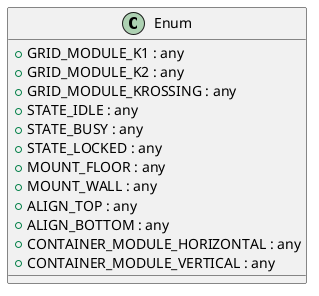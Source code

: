 @startuml
class Enum{
  +GRID_MODULE_K1 : any
  +GRID_MODULE_K2 : any
  +GRID_MODULE_KROSSING : any
  +STATE_IDLE : any
  +STATE_BUSY : any
  +STATE_LOCKED : any
  +MOUNT_FLOOR : any
  +MOUNT_WALL : any
  +ALIGN_TOP : any
  +ALIGN_BOTTOM : any
  +CONTAINER_MODULE_HORIZONTAL : any
  +CONTAINER_MODULE_VERTICAL : any
}


@enduml